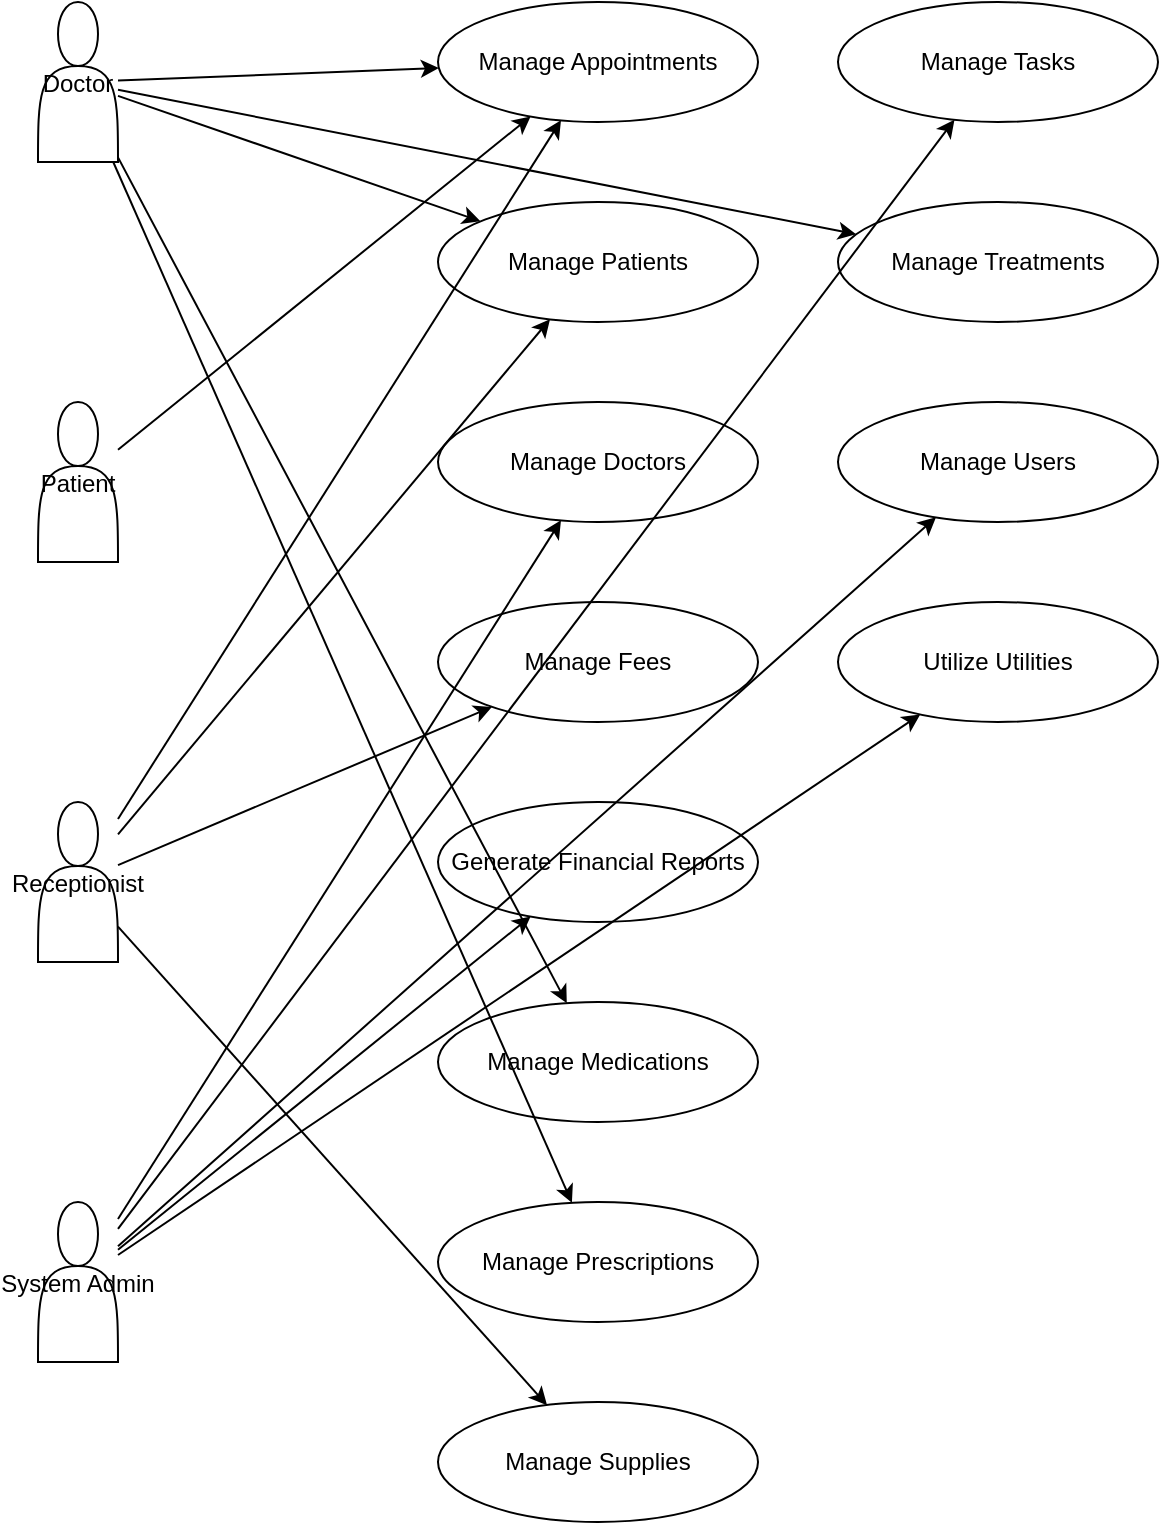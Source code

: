 <mxfile>
  <diagram name="Use Case Diagram">
    <mxGraphModel dx="1138" dy="435" grid="1" gridSize="10" guides="1" tooltips="1" connect="1" arrows="1" fold="1" page="1" pageScale="1" pageWidth="827" pageHeight="1169" math="0" shadow="0">
      <root>
        <mxCell id="0"/>
        <mxCell id="1" parent="0"/>
        
        <!-- Actors -->
        <mxCell id="2" value="Doctor" style="shape=actor" vertex="1" parent="1">
          <mxGeometry x="50" y="100" width="40" height="80" as="geometry"/>
        </mxCell>
        <mxCell id="3" value="Patient" style="shape=actor" vertex="1" parent="1">
          <mxGeometry x="50" y="300" width="40" height="80" as="geometry"/>
        </mxCell>
        <mxCell id="4" value="Receptionist" style="shape=actor" vertex="1" parent="1">
          <mxGeometry x="50" y="500" width="40" height="80" as="geometry"/>
        </mxCell>
        <mxCell id="5" value="System Admin" style="shape=actor" vertex="1" parent="1">
          <mxGeometry x="50" y="700" width="40" height="80" as="geometry"/>
        </mxCell>
        
        <!-- Use Cases -->
        <mxCell id="6" value="Manage Appointments" style="ellipse;whiteSpace=wrap;html=1;" vertex="1" parent="1">
          <mxGeometry x="250" y="100" width="160" height="60" as="geometry"/>
        </mxCell>
        <mxCell id="7" value="Manage Patients" style="ellipse;whiteSpace=wrap;html=1;" vertex="1" parent="1">
          <mxGeometry x="250" y="200" width="160" height="60" as="geometry"/>
        </mxCell>
        <mxCell id="8" value="Manage Doctors" style="ellipse;whiteSpace=wrap;html=1;" vertex="1" parent="1">
          <mxGeometry x="250" y="300" width="160" height="60" as="geometry"/>
        </mxCell>
        <mxCell id="9" value="Manage Fees" style="ellipse;whiteSpace=wrap;html=1;" vertex="1" parent="1">
          <mxGeometry x="250" y="400" width="160" height="60" as="geometry"/>
        </mxCell>
        <mxCell id="10" value="Generate Financial Reports" style="ellipse;whiteSpace=wrap;html=1;" vertex="1" parent="1">
          <mxGeometry x="250" y="500" width="160" height="60" as="geometry"/>
        </mxCell>
        <mxCell id="11" value="Manage Medications" style="ellipse;whiteSpace=wrap;html=1;" vertex="1" parent="1">
          <mxGeometry x="250" y="600" width="160" height="60" as="geometry"/>
        </mxCell>
        <mxCell id="12" value="Manage Prescriptions" style="ellipse;whiteSpace=wrap;html=1;" vertex="1" parent="1">
          <mxGeometry x="250" y="700" width="160" height="60" as="geometry"/>
        </mxCell>
        <mxCell id="13" value="Manage Supplies" style="ellipse;whiteSpace=wrap;html=1;" vertex="1" parent="1">
          <mxGeometry x="250" y="800" width="160" height="60" as="geometry"/>
        </mxCell>
        <mxCell id="14" value="Manage Tasks" style="ellipse;whiteSpace=wrap;html=1;" vertex="1" parent="1">
          <mxGeometry x="450" y="100" width="160" height="60" as="geometry"/>
        </mxCell>
        <mxCell id="15" value="Manage Treatments" style="ellipse;whiteSpace=wrap;html=1;" vertex="1" parent="1">
          <mxGeometry x="450" y="200" width="160" height="60" as="geometry"/>
        </mxCell>
        <mxCell id="16" value="Manage Users" style="ellipse;whiteSpace=wrap;html=1;" vertex="1" parent="1">
          <mxGeometry x="450" y="300" width="160" height="60" as="geometry"/>
        </mxCell>
        <mxCell id="17" value="Utilize Utilities" style="ellipse;whiteSpace=wrap;html=1;" vertex="1" parent="1">
          <mxGeometry x="450" y="400" width="160" height="60" as="geometry"/>
        </mxCell>
        
        <!-- Associations -->
        <mxCell id="18" edge="1" parent="1" source="2" target="6">
          <mxGeometry relative="1" as="geometry"/>
        </mxCell>
        <mxCell id="19" edge="1" parent="1" source="2" target="7">
          <mxGeometry relative="1" as="geometry"/>
        </mxCell>
        <mxCell id="20" edge="1" parent="1" source="2" target="12">
          <mxGeometry relative="1" as="geometry"/>
        </mxCell>
        <mxCell id="21" edge="1" parent="1" source="2" target="15">
          <mxGeometry relative="1" as="geometry"/>
        </mxCell>
        <mxCell id="22" edge="1" parent="1" source="2" target="11">
          <mxGeometry relative="1" as="geometry"/>
        </mxCell>
        <mxCell id="23" edge="1" parent="1" source="3" target="6">
          <mxGeometry relative="1" as="geometry"/>
        </mxCell>
        <mxCell id="24" edge="1" parent="1" source="4" target="7">
          <mxGeometry relative="1" as="geometry"/>
        </mxCell>
        <mxCell id="25" edge="1" parent="1" source="4" target="6">
          <mxGeometry relative="1" as="geometry"/>
        </mxCell>
        <mxCell id="26" edge="1" parent="1" source="4" target="9">
          <mxGeometry relative="1" as="geometry"/>
        </mxCell>
        <mxCell id="27" edge="1" parent="1" source="4" target="13">
          <mxGeometry relative="1" as="geometry"/>
        </mxCell>
        <mxCell id="28" edge="1" parent="1" source="5" target="8">
          <mxGeometry relative="1" as="geometry"/>
        </mxCell>
        <mxCell id="29" edge="1" parent="1" source="5" target="16">
          <mxGeometry relative="1" as="geometry"/>
        </mxCell>
        <mxCell id="30" edge="1" parent="1" source="5" target="10">
          <mxGeometry relative="1" as="geometry"/>
        </mxCell>
        <mxCell id="31" edge="1" parent="1" source="5" target="17">
          <mxGeometry relative="1" as="geometry"/>
        </mxCell>
        <mxCell id="32" edge="1" parent="1" source="5" target="14">
          <mxGeometry relative="1" as="geometry"/>
        </mxCell>
      </root>
    </mxGraphModel>
  </diagram>
</mxfile>
